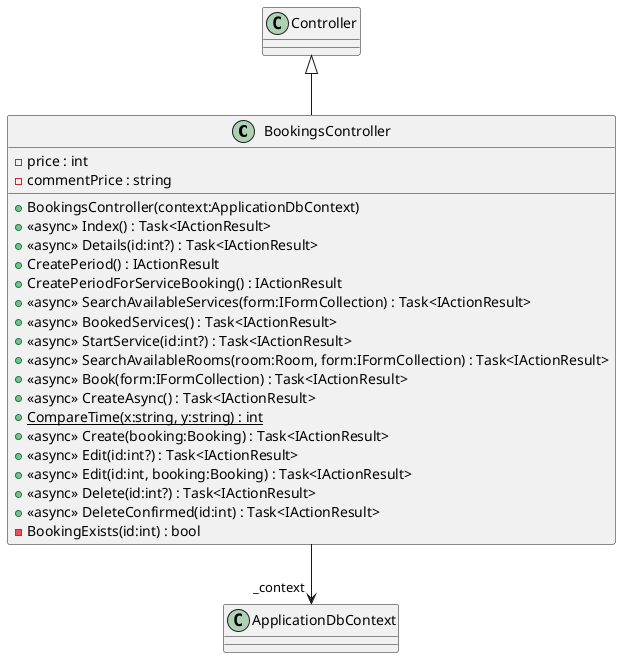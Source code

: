 @startuml
class BookingsController {
    - price : int
    - commentPrice : string
    + BookingsController(context:ApplicationDbContext)
    + <<async>> Index() : Task<IActionResult>
    + <<async>> Details(id:int?) : Task<IActionResult>
    + CreatePeriod() : IActionResult
    + CreatePeriodForServiceBooking() : IActionResult
    + <<async>> SearchAvailableServices(form:IFormCollection) : Task<IActionResult>
    + <<async>> BookedServices() : Task<IActionResult>
    + <<async>> StartService(id:int?) : Task<IActionResult>
    + <<async>> SearchAvailableRooms(room:Room, form:IFormCollection) : Task<IActionResult>
    + <<async>> Book(form:IFormCollection) : Task<IActionResult>
    + <<async>> CreateAsync() : Task<IActionResult>
    + {static} CompareTime(x:string, y:string) : int
    + <<async>> Create(booking:Booking) : Task<IActionResult>
    + <<async>> Edit(id:int?) : Task<IActionResult>
    + <<async>> Edit(id:int, booking:Booking) : Task<IActionResult>
    + <<async>> Delete(id:int?) : Task<IActionResult>
    + <<async>> DeleteConfirmed(id:int) : Task<IActionResult>
    - BookingExists(id:int) : bool
}
Controller <|-- BookingsController
BookingsController --> "_context" ApplicationDbContext
@enduml
